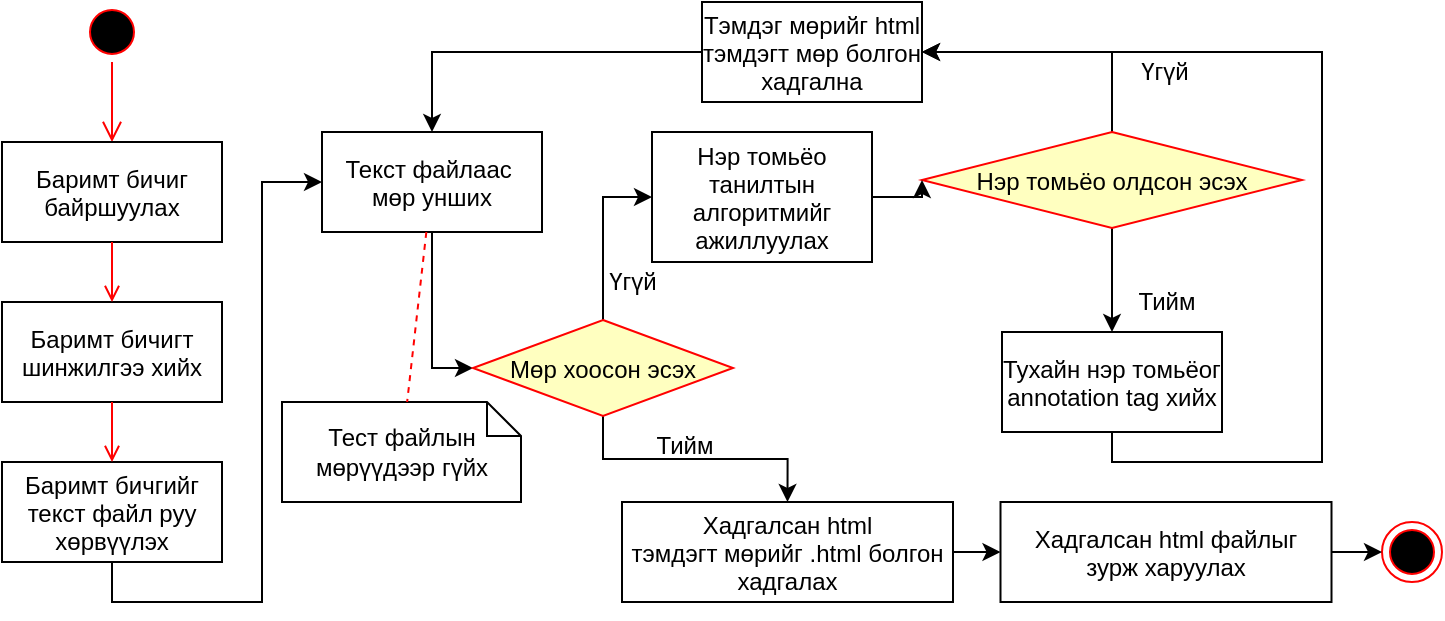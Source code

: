 <mxfile version="21.2.3" type="github" pages="2">
  <diagram name="Page-1" id="e7e014a7-5840-1c2e-5031-d8a46d1fe8dd">
    <mxGraphModel dx="1050" dy="541" grid="1" gridSize="10" guides="1" tooltips="1" connect="1" arrows="1" fold="1" page="1" pageScale="1" pageWidth="1169" pageHeight="826" background="none" math="0" shadow="0">
      <root>
        <mxCell id="0" />
        <mxCell id="1" parent="0" />
        <mxCell id="YRfmTEaoxgoKZ7beszuQ-43" value="" style="ellipse;shape=startState;fillColor=#000000;strokeColor=#ff0000;" parent="1" vertex="1">
          <mxGeometry x="190" y="230" width="30" height="30" as="geometry" />
        </mxCell>
        <mxCell id="YRfmTEaoxgoKZ7beszuQ-44" value="" style="edgeStyle=elbowEdgeStyle;elbow=horizontal;verticalAlign=bottom;endArrow=open;endSize=8;strokeColor=#FF0000;endFill=1;rounded=0" parent="1" source="YRfmTEaoxgoKZ7beszuQ-43" target="YRfmTEaoxgoKZ7beszuQ-45" edge="1">
          <mxGeometry x="-54.5" y="-118" as="geometry">
            <mxPoint x="125" y="80" as="targetPoint" />
          </mxGeometry>
        </mxCell>
        <mxCell id="YRfmTEaoxgoKZ7beszuQ-45" value="Баримт бичиг &#xa;байршуулах" style="" parent="1" vertex="1">
          <mxGeometry x="150" y="300" width="110" height="50" as="geometry" />
        </mxCell>
        <mxCell id="YRfmTEaoxgoKZ7beszuQ-46" value="Баримт бичигт &#xa;шинжилгээ хийх" style="" parent="1" vertex="1">
          <mxGeometry x="150" y="380" width="110" height="50" as="geometry" />
        </mxCell>
        <mxCell id="YRfmTEaoxgoKZ7beszuQ-47" value="" style="endArrow=open;strokeColor=#FF0000;endFill=1;rounded=0" parent="1" source="YRfmTEaoxgoKZ7beszuQ-45" target="YRfmTEaoxgoKZ7beszuQ-46" edge="1">
          <mxGeometry relative="1" as="geometry" />
        </mxCell>
        <mxCell id="oKRjK_xwlJoX3ZVG-Z-z-24" style="edgeStyle=orthogonalEdgeStyle;rounded=0;orthogonalLoop=1;jettySize=auto;html=1;exitX=0.5;exitY=1;exitDx=0;exitDy=0;entryX=0;entryY=0.5;entryDx=0;entryDy=0;" parent="1" source="YRfmTEaoxgoKZ7beszuQ-48" target="YRfmTEaoxgoKZ7beszuQ-56" edge="1">
          <mxGeometry relative="1" as="geometry">
            <mxPoint x="145.5" y="446" as="targetPoint" />
            <Array as="points">
              <mxPoint x="205" y="530" />
              <mxPoint x="280" y="530" />
              <mxPoint x="280" y="320" />
            </Array>
          </mxGeometry>
        </mxCell>
        <mxCell id="YRfmTEaoxgoKZ7beszuQ-48" value="Баримт бичгийг &#xa;текст файл руу&#xa;хөрвүүлэх" style="" parent="1" vertex="1">
          <mxGeometry x="150" y="460" width="110" height="50" as="geometry" />
        </mxCell>
        <mxCell id="YRfmTEaoxgoKZ7beszuQ-49" value="" style="endArrow=open;strokeColor=#FF0000;endFill=1;rounded=0" parent="1" source="YRfmTEaoxgoKZ7beszuQ-46" target="YRfmTEaoxgoKZ7beszuQ-48" edge="1">
          <mxGeometry relative="1" as="geometry" />
        </mxCell>
        <mxCell id="oKRjK_xwlJoX3ZVG-Z-z-32" style="edgeStyle=orthogonalEdgeStyle;rounded=0;orthogonalLoop=1;jettySize=auto;html=1;exitX=0.5;exitY=1;exitDx=0;exitDy=0;entryX=0;entryY=0.5;entryDx=0;entryDy=0;" parent="1" source="YRfmTEaoxgoKZ7beszuQ-56" target="oKRjK_xwlJoX3ZVG-Z-z-31" edge="1">
          <mxGeometry relative="1" as="geometry" />
        </mxCell>
        <mxCell id="YRfmTEaoxgoKZ7beszuQ-56" value="Текст файлаас &#xa;мөр унших" style="" parent="1" vertex="1">
          <mxGeometry x="310" y="295" width="110" height="50" as="geometry" />
        </mxCell>
        <mxCell id="oKRjK_xwlJoX3ZVG-Z-z-40" style="edgeStyle=orthogonalEdgeStyle;rounded=0;orthogonalLoop=1;jettySize=auto;html=1;exitX=0.5;exitY=1;exitDx=0;exitDy=0;entryX=0.5;entryY=0;entryDx=0;entryDy=0;" parent="1" source="YRfmTEaoxgoKZ7beszuQ-58" target="YRfmTEaoxgoKZ7beszuQ-73" edge="1">
          <mxGeometry relative="1" as="geometry" />
        </mxCell>
        <mxCell id="oKRjK_xwlJoX3ZVG-Z-z-43" style="edgeStyle=orthogonalEdgeStyle;rounded=0;orthogonalLoop=1;jettySize=auto;html=1;exitX=0.5;exitY=0;exitDx=0;exitDy=0;entryX=1;entryY=0.5;entryDx=0;entryDy=0;" parent="1" source="YRfmTEaoxgoKZ7beszuQ-58" target="oKRjK_xwlJoX3ZVG-Z-z-41" edge="1">
          <mxGeometry relative="1" as="geometry" />
        </mxCell>
        <mxCell id="YRfmTEaoxgoKZ7beszuQ-58" value="Нэр томьёо олдсон эсэх" style="rhombus;fillColor=#ffffc0;strokeColor=#ff0000;" parent="1" vertex="1">
          <mxGeometry x="610" y="295" width="190" height="48" as="geometry" />
        </mxCell>
        <mxCell id="ageqtazKNXKFQdyZyqM7-1" style="edgeStyle=orthogonalEdgeStyle;rounded=0;orthogonalLoop=1;jettySize=auto;html=1;exitX=1;exitY=0.5;exitDx=0;exitDy=0;entryX=0;entryY=0.5;entryDx=0;entryDy=0;" parent="1" source="YRfmTEaoxgoKZ7beszuQ-64" target="YRfmTEaoxgoKZ7beszuQ-58" edge="1">
          <mxGeometry relative="1" as="geometry">
            <mxPoint x="600" y="320" as="targetPoint" />
          </mxGeometry>
        </mxCell>
        <mxCell id="YRfmTEaoxgoKZ7beszuQ-64" value="Нэр томьёо &#xa;танилтын&#xa;алгоритмийг&#xa;ажиллуулах" style="" parent="1" vertex="1">
          <mxGeometry x="475" y="295" width="110" height="65" as="geometry" />
        </mxCell>
        <mxCell id="YRfmTEaoxgoKZ7beszuQ-65" value="Тест файлын мөрүүдээр гүйх" style="shape=note;whiteSpace=wrap;size=17" parent="1" vertex="1">
          <mxGeometry x="290" y="430" width="119.5" height="50" as="geometry" />
        </mxCell>
        <mxCell id="YRfmTEaoxgoKZ7beszuQ-66" value="" style="endArrow=none;strokeColor=#FF0000;endFill=0;rounded=0;dashed=1" parent="1" source="YRfmTEaoxgoKZ7beszuQ-56" target="YRfmTEaoxgoKZ7beszuQ-65" edge="1">
          <mxGeometry relative="1" as="geometry" />
        </mxCell>
        <mxCell id="oKRjK_xwlJoX3ZVG-Z-z-42" style="edgeStyle=orthogonalEdgeStyle;rounded=0;orthogonalLoop=1;jettySize=auto;html=1;exitX=0.5;exitY=1;exitDx=0;exitDy=0;entryX=1;entryY=0.5;entryDx=0;entryDy=0;" parent="1" source="YRfmTEaoxgoKZ7beszuQ-73" target="oKRjK_xwlJoX3ZVG-Z-z-41" edge="1">
          <mxGeometry relative="1" as="geometry">
            <Array as="points">
              <mxPoint x="705" y="460" />
              <mxPoint x="810" y="460" />
              <mxPoint x="810" y="255" />
            </Array>
          </mxGeometry>
        </mxCell>
        <mxCell id="YRfmTEaoxgoKZ7beszuQ-73" value="Тухайн нэр томьёог &#xa;annotation tag хийх" style="" parent="1" vertex="1">
          <mxGeometry x="650" y="395" width="110" height="50" as="geometry" />
        </mxCell>
        <mxCell id="YRfmTEaoxgoKZ7beszuQ-74" value="" style="ellipse;shape=endState;fillColor=#000000;strokeColor=#ff0000;direction=south;" parent="1" vertex="1">
          <mxGeometry x="840" y="490" width="30" height="30" as="geometry" />
        </mxCell>
        <mxCell id="oKRjK_xwlJoX3ZVG-Z-z-33" style="edgeStyle=orthogonalEdgeStyle;rounded=0;orthogonalLoop=1;jettySize=auto;html=1;exitX=0.5;exitY=0;exitDx=0;exitDy=0;entryX=0;entryY=0.5;entryDx=0;entryDy=0;" parent="1" source="oKRjK_xwlJoX3ZVG-Z-z-31" target="YRfmTEaoxgoKZ7beszuQ-64" edge="1">
          <mxGeometry relative="1" as="geometry" />
        </mxCell>
        <mxCell id="oKRjK_xwlJoX3ZVG-Z-z-45" style="edgeStyle=orthogonalEdgeStyle;rounded=0;orthogonalLoop=1;jettySize=auto;html=1;exitX=0.5;exitY=1;exitDx=0;exitDy=0;entryX=0.5;entryY=0;entryDx=0;entryDy=0;" parent="1" source="oKRjK_xwlJoX3ZVG-Z-z-31" target="oKRjK_xwlJoX3ZVG-Z-z-47" edge="1">
          <mxGeometry relative="1" as="geometry">
            <mxPoint x="450.882" y="500" as="targetPoint" />
          </mxGeometry>
        </mxCell>
        <mxCell id="oKRjK_xwlJoX3ZVG-Z-z-31" value="Мөр хоосон эсэх" style="rhombus;fillColor=#ffffc0;strokeColor=#ff0000;" parent="1" vertex="1">
          <mxGeometry x="385.5" y="389" width="130" height="48" as="geometry" />
        </mxCell>
        <mxCell id="oKRjK_xwlJoX3ZVG-Z-z-34" value="Үгүй&lt;br&gt;" style="text;html=1;align=center;verticalAlign=middle;resizable=0;points=[];autosize=1;strokeColor=none;fillColor=none;" parent="1" vertex="1">
          <mxGeometry x="440" y="355" width="50" height="30" as="geometry" />
        </mxCell>
        <mxCell id="oKRjK_xwlJoX3ZVG-Z-z-37" value="Үгүй" style="text;html=1;align=center;verticalAlign=middle;resizable=0;points=[];autosize=1;strokeColor=none;fillColor=none;" parent="1" vertex="1">
          <mxGeometry x="705.5" y="250" width="50" height="30" as="geometry" />
        </mxCell>
        <mxCell id="oKRjK_xwlJoX3ZVG-Z-z-39" value="Тийм" style="text;html=1;align=center;verticalAlign=middle;resizable=0;points=[];autosize=1;strokeColor=none;fillColor=none;" parent="1" vertex="1">
          <mxGeometry x="707" y="365" width="50" height="30" as="geometry" />
        </mxCell>
        <mxCell id="oKRjK_xwlJoX3ZVG-Z-z-44" style="edgeStyle=orthogonalEdgeStyle;rounded=0;orthogonalLoop=1;jettySize=auto;html=1;exitX=0;exitY=0.5;exitDx=0;exitDy=0;entryX=0.5;entryY=0;entryDx=0;entryDy=0;" parent="1" source="oKRjK_xwlJoX3ZVG-Z-z-41" target="YRfmTEaoxgoKZ7beszuQ-56" edge="1">
          <mxGeometry relative="1" as="geometry" />
        </mxCell>
        <mxCell id="oKRjK_xwlJoX3ZVG-Z-z-41" value="Тэмдэг мөрийг html &#xa;тэмдэгт мөр болгон&#xa;хадгална" style="" parent="1" vertex="1">
          <mxGeometry x="500" y="230" width="110" height="50" as="geometry" />
        </mxCell>
        <mxCell id="oKRjK_xwlJoX3ZVG-Z-z-46" value="Тийм" style="text;html=1;align=center;verticalAlign=middle;resizable=0;points=[];autosize=1;strokeColor=none;fillColor=none;" parent="1" vertex="1">
          <mxGeometry x="465.5" y="437" width="50" height="30" as="geometry" />
        </mxCell>
        <mxCell id="G99kM5Zj17-4odFcTT4d-2" style="edgeStyle=orthogonalEdgeStyle;rounded=0;orthogonalLoop=1;jettySize=auto;html=1;exitX=1;exitY=0.5;exitDx=0;exitDy=0;entryX=0;entryY=0.5;entryDx=0;entryDy=0;" parent="1" source="oKRjK_xwlJoX3ZVG-Z-z-47" target="G99kM5Zj17-4odFcTT4d-1" edge="1">
          <mxGeometry relative="1" as="geometry" />
        </mxCell>
        <mxCell id="oKRjK_xwlJoX3ZVG-Z-z-47" value="Хадгалсан html &#xa;тэмдэгт мөрийг .html болгон&#xa;хадгалах" style="" parent="1" vertex="1">
          <mxGeometry x="460" y="480" width="165.5" height="50" as="geometry" />
        </mxCell>
        <mxCell id="G99kM5Zj17-4odFcTT4d-3" style="edgeStyle=orthogonalEdgeStyle;rounded=0;orthogonalLoop=1;jettySize=auto;html=1;exitX=1;exitY=0.5;exitDx=0;exitDy=0;" parent="1" source="G99kM5Zj17-4odFcTT4d-1" target="YRfmTEaoxgoKZ7beszuQ-74" edge="1">
          <mxGeometry relative="1" as="geometry" />
        </mxCell>
        <mxCell id="G99kM5Zj17-4odFcTT4d-1" value="Хадгалсан html файлыг &#xa;зурж харуулах" style="" parent="1" vertex="1">
          <mxGeometry x="649.25" y="480" width="165.5" height="50" as="geometry" />
        </mxCell>
      </root>
    </mxGraphModel>
  </diagram>
  <diagram id="ARyZZGXaoYMsZuW7tOuq" name="Page-2">
    <mxGraphModel dx="1050" dy="541" grid="1" gridSize="10" guides="1" tooltips="1" connect="1" arrows="1" fold="1" page="1" pageScale="1" pageWidth="850" pageHeight="1100" math="0" shadow="0">
      <root>
        <mxCell id="0" />
        <mxCell id="1" parent="0" />
        <mxCell id="1Hme_Ww1k1hKq2NaKgtS-1" value="" style="ellipse;shape=startState;fillColor=#000000;strokeColor=#ff0000;" parent="1" vertex="1">
          <mxGeometry x="135" y="60" width="30" height="30" as="geometry" />
        </mxCell>
        <mxCell id="1Hme_Ww1k1hKq2NaKgtS-2" value="" style="edgeStyle=elbowEdgeStyle;elbow=horizontal;verticalAlign=bottom;endArrow=open;endSize=8;strokeColor=#FF0000;endFill=1;rounded=0" parent="1" source="1Hme_Ww1k1hKq2NaKgtS-1" target="1Hme_Ww1k1hKq2NaKgtS-3" edge="1">
          <mxGeometry x="-109.5" y="-288" as="geometry">
            <mxPoint x="70" y="-90" as="targetPoint" />
          </mxGeometry>
        </mxCell>
        <mxCell id="1Hme_Ww1k1hKq2NaKgtS-3" value="Үндсэн мэдээлэл&#xa;харах" style="" parent="1" vertex="1">
          <mxGeometry x="95" y="130" width="110" height="50" as="geometry" />
        </mxCell>
        <mxCell id="1Hme_Ww1k1hKq2NaKgtS-4" value="сoocur.tsv файлыг &#xa;унших" style="" parent="1" vertex="1">
          <mxGeometry x="95" y="210" width="110" height="50" as="geometry" />
        </mxCell>
        <mxCell id="1Hme_Ww1k1hKq2NaKgtS-5" value="" style="endArrow=open;strokeColor=#FF0000;endFill=1;rounded=0" parent="1" source="1Hme_Ww1k1hKq2NaKgtS-3" target="1Hme_Ww1k1hKq2NaKgtS-4" edge="1">
          <mxGeometry relative="1" as="geometry" />
        </mxCell>
        <mxCell id="1Hme_Ww1k1hKq2NaKgtS-6" style="edgeStyle=orthogonalEdgeStyle;rounded=0;orthogonalLoop=1;jettySize=auto;html=1;exitX=0.5;exitY=1;exitDx=0;exitDy=0;entryX=0;entryY=0.5;entryDx=0;entryDy=0;" parent="1" source="1Hme_Ww1k1hKq2NaKgtS-7" target="1Hme_Ww1k1hKq2NaKgtS-10" edge="1">
          <mxGeometry relative="1" as="geometry">
            <mxPoint x="90.5" y="276" as="targetPoint" />
          </mxGeometry>
        </mxCell>
        <mxCell id="1Hme_Ww1k1hKq2NaKgtS-7" value="сoocur.tsv файлыг&#xa;json рүү хөрвүүлэх" style="" parent="1" vertex="1">
          <mxGeometry x="95" y="290" width="110" height="50" as="geometry" />
        </mxCell>
        <mxCell id="1Hme_Ww1k1hKq2NaKgtS-8" value="" style="endArrow=open;strokeColor=#FF0000;endFill=1;rounded=0" parent="1" source="1Hme_Ww1k1hKq2NaKgtS-4" target="1Hme_Ww1k1hKq2NaKgtS-7" edge="1">
          <mxGeometry relative="1" as="geometry" />
        </mxCell>
        <mxCell id="1Hme_Ww1k1hKq2NaKgtS-9" style="edgeStyle=orthogonalEdgeStyle;rounded=0;orthogonalLoop=1;jettySize=auto;html=1;exitX=0.5;exitY=1;exitDx=0;exitDy=0;entryX=0;entryY=0.5;entryDx=0;entryDy=0;" parent="1" source="1Hme_Ww1k1hKq2NaKgtS-10" target="1Hme_Ww1k1hKq2NaKgtS-23" edge="1">
          <mxGeometry relative="1" as="geometry" />
        </mxCell>
        <mxCell id="1Hme_Ww1k1hKq2NaKgtS-10" value="Текст файлаас &#xa;мөр унших" style="" parent="1" vertex="1">
          <mxGeometry x="255" y="125" width="110" height="50" as="geometry" />
        </mxCell>
        <mxCell id="1Hme_Ww1k1hKq2NaKgtS-11" style="edgeStyle=orthogonalEdgeStyle;rounded=0;orthogonalLoop=1;jettySize=auto;html=1;exitX=0.5;exitY=1;exitDx=0;exitDy=0;entryX=0.5;entryY=0;entryDx=0;entryDy=0;" parent="1" source="1Hme_Ww1k1hKq2NaKgtS-13" target="1Hme_Ww1k1hKq2NaKgtS-19" edge="1">
          <mxGeometry relative="1" as="geometry" />
        </mxCell>
        <mxCell id="1Hme_Ww1k1hKq2NaKgtS-12" style="edgeStyle=orthogonalEdgeStyle;rounded=0;orthogonalLoop=1;jettySize=auto;html=1;exitX=0.5;exitY=0;exitDx=0;exitDy=0;entryX=1;entryY=0.5;entryDx=0;entryDy=0;" parent="1" source="1Hme_Ww1k1hKq2NaKgtS-13" target="1Hme_Ww1k1hKq2NaKgtS-28" edge="1">
          <mxGeometry relative="1" as="geometry" />
        </mxCell>
        <mxCell id="1Hme_Ww1k1hKq2NaKgtS-13" value="Нэр томьёо олдсон эсэх" style="rhombus;fillColor=#ffffc0;strokeColor=#ff0000;" parent="1" vertex="1">
          <mxGeometry x="555" y="125" width="190" height="48" as="geometry" />
        </mxCell>
        <mxCell id="1Hme_Ww1k1hKq2NaKgtS-14" style="edgeStyle=orthogonalEdgeStyle;rounded=0;orthogonalLoop=1;jettySize=auto;html=1;exitX=1;exitY=0.5;exitDx=0;exitDy=0;entryX=0;entryY=0.5;entryDx=0;entryDy=0;" parent="1" source="1Hme_Ww1k1hKq2NaKgtS-15" target="1Hme_Ww1k1hKq2NaKgtS-13" edge="1">
          <mxGeometry relative="1" as="geometry" />
        </mxCell>
        <mxCell id="1Hme_Ww1k1hKq2NaKgtS-15" value="Хайлтын &#xa;алгоритмийг&#xa;ажиллуулах" style="" parent="1" vertex="1">
          <mxGeometry x="420" y="125" width="110" height="50" as="geometry" />
        </mxCell>
        <mxCell id="1Hme_Ww1k1hKq2NaKgtS-16" value="Тест файлын мөрүүдээр гүйх" style="shape=note;whiteSpace=wrap;size=17" parent="1" vertex="1">
          <mxGeometry x="235" y="260" width="119.5" height="50" as="geometry" />
        </mxCell>
        <mxCell id="1Hme_Ww1k1hKq2NaKgtS-17" value="" style="endArrow=none;strokeColor=#FF0000;endFill=0;rounded=0;dashed=1" parent="1" source="1Hme_Ww1k1hKq2NaKgtS-10" target="1Hme_Ww1k1hKq2NaKgtS-16" edge="1">
          <mxGeometry relative="1" as="geometry" />
        </mxCell>
        <mxCell id="1Hme_Ww1k1hKq2NaKgtS-18" style="edgeStyle=orthogonalEdgeStyle;rounded=0;orthogonalLoop=1;jettySize=auto;html=1;exitX=0.5;exitY=1;exitDx=0;exitDy=0;entryX=1;entryY=0.5;entryDx=0;entryDy=0;" parent="1" source="1Hme_Ww1k1hKq2NaKgtS-19" target="1Hme_Ww1k1hKq2NaKgtS-28" edge="1">
          <mxGeometry relative="1" as="geometry">
            <Array as="points">
              <mxPoint x="650" y="290" />
              <mxPoint x="755" y="290" />
              <mxPoint x="755" y="85" />
            </Array>
          </mxGeometry>
        </mxCell>
        <mxCell id="1Hme_Ww1k1hKq2NaKgtS-19" value="Тухайн нэр томьёог &#xa;annotation tag хийх" style="" parent="1" vertex="1">
          <mxGeometry x="595" y="225" width="110" height="50" as="geometry" />
        </mxCell>
        <mxCell id="1Hme_Ww1k1hKq2NaKgtS-20" value="" style="ellipse;shape=endState;fillColor=#000000;strokeColor=#ff0000" parent="1" vertex="1">
          <mxGeometry x="472.75" y="380" width="30" height="30" as="geometry" />
        </mxCell>
        <mxCell id="1Hme_Ww1k1hKq2NaKgtS-21" style="edgeStyle=orthogonalEdgeStyle;rounded=0;orthogonalLoop=1;jettySize=auto;html=1;exitX=0.5;exitY=0;exitDx=0;exitDy=0;entryX=0;entryY=0.5;entryDx=0;entryDy=0;" parent="1" source="1Hme_Ww1k1hKq2NaKgtS-23" target="1Hme_Ww1k1hKq2NaKgtS-15" edge="1">
          <mxGeometry relative="1" as="geometry" />
        </mxCell>
        <mxCell id="1Hme_Ww1k1hKq2NaKgtS-22" style="edgeStyle=orthogonalEdgeStyle;rounded=0;orthogonalLoop=1;jettySize=auto;html=1;exitX=0.5;exitY=1;exitDx=0;exitDy=0;entryX=0.5;entryY=0;entryDx=0;entryDy=0;" parent="1" source="1Hme_Ww1k1hKq2NaKgtS-23" target="1Hme_Ww1k1hKq2NaKgtS-31" edge="1">
          <mxGeometry relative="1" as="geometry">
            <mxPoint x="395.882" y="330" as="targetPoint" />
          </mxGeometry>
        </mxCell>
        <mxCell id="1Hme_Ww1k1hKq2NaKgtS-23" value="Мөр хоосон эсэх" style="rhombus;fillColor=#ffffc0;strokeColor=#ff0000;" parent="1" vertex="1">
          <mxGeometry x="330.5" y="219" width="130" height="48" as="geometry" />
        </mxCell>
        <mxCell id="1Hme_Ww1k1hKq2NaKgtS-24" value="Үгүй&lt;br&gt;" style="text;html=1;align=center;verticalAlign=middle;resizable=0;points=[];autosize=1;strokeColor=none;fillColor=none;" parent="1" vertex="1">
          <mxGeometry x="385" y="180" width="50" height="30" as="geometry" />
        </mxCell>
        <mxCell id="1Hme_Ww1k1hKq2NaKgtS-25" value="Үгүй" style="text;html=1;align=center;verticalAlign=middle;resizable=0;points=[];autosize=1;strokeColor=none;fillColor=none;" parent="1" vertex="1">
          <mxGeometry x="650.5" y="80" width="50" height="30" as="geometry" />
        </mxCell>
        <mxCell id="1Hme_Ww1k1hKq2NaKgtS-26" value="Тийм" style="text;html=1;align=center;verticalAlign=middle;resizable=0;points=[];autosize=1;strokeColor=none;fillColor=none;" parent="1" vertex="1">
          <mxGeometry x="652" y="195" width="50" height="30" as="geometry" />
        </mxCell>
        <mxCell id="1Hme_Ww1k1hKq2NaKgtS-27" style="edgeStyle=orthogonalEdgeStyle;rounded=0;orthogonalLoop=1;jettySize=auto;html=1;exitX=0;exitY=0.5;exitDx=0;exitDy=0;entryX=0.5;entryY=0;entryDx=0;entryDy=0;" parent="1" source="1Hme_Ww1k1hKq2NaKgtS-28" target="1Hme_Ww1k1hKq2NaKgtS-10" edge="1">
          <mxGeometry relative="1" as="geometry" />
        </mxCell>
        <mxCell id="1Hme_Ww1k1hKq2NaKgtS-28" value="Тэмдэг мөрийг html &#xa;тэмдэгт мөр болгон&#xa;хадгална" style="" parent="1" vertex="1">
          <mxGeometry x="445" y="60" width="110" height="50" as="geometry" />
        </mxCell>
        <mxCell id="1Hme_Ww1k1hKq2NaKgtS-29" value="Тийм" style="text;html=1;align=center;verticalAlign=middle;resizable=0;points=[];autosize=1;strokeColor=none;fillColor=none;" parent="1" vertex="1">
          <mxGeometry x="410.5" y="267" width="50" height="30" as="geometry" />
        </mxCell>
        <mxCell id="1Hme_Ww1k1hKq2NaKgtS-30" style="edgeStyle=orthogonalEdgeStyle;rounded=0;orthogonalLoop=1;jettySize=auto;html=1;exitX=0.5;exitY=1;exitDx=0;exitDy=0;entryX=0.5;entryY=0;entryDx=0;entryDy=0;" parent="1" source="1Hme_Ww1k1hKq2NaKgtS-31" target="1Hme_Ww1k1hKq2NaKgtS-20" edge="1">
          <mxGeometry relative="1" as="geometry" />
        </mxCell>
        <mxCell id="1Hme_Ww1k1hKq2NaKgtS-31" value="Хадгалсан html &#xa;тэмдэгт мөрийг .html болгон&#xa;хадгална" style="" parent="1" vertex="1">
          <mxGeometry x="405" y="310" width="165.5" height="50" as="geometry" />
        </mxCell>
        <mxCell id="sYixf7eS8tiVcqnAGIzp-1" value="coocur.tsv файл нь эрх зүйн нэгдсэн мэдээллийн систем(legalinfo.mn)- ээс scraping хийж авсан өгөгдөл бөгөөд өөрийн ID, томьёоны ID, хуулийн баримт бичгийн ID гэсэн бүтэцтэй" style="shape=note;whiteSpace=wrap;size=17" parent="1" vertex="1">
          <mxGeometry x="15" y="350" width="120" height="200" as="geometry" />
        </mxCell>
        <mxCell id="sYixf7eS8tiVcqnAGIzp-4" value="" style="endArrow=none;strokeColor=#FF0000;endFill=0;rounded=0;dashed=1;exitX=0;exitY=1;exitDx=0;exitDy=0;entryX=0;entryY=0;entryDx=51.25;entryDy=0;entryPerimeter=0;" parent="1" source="1Hme_Ww1k1hKq2NaKgtS-4" target="sYixf7eS8tiVcqnAGIzp-1" edge="1">
          <mxGeometry relative="1" as="geometry">
            <mxPoint x="59" y="255" as="sourcePoint" />
            <mxPoint x="50" y="340" as="targetPoint" />
          </mxGeometry>
        </mxCell>
      </root>
    </mxGraphModel>
  </diagram>
</mxfile>
